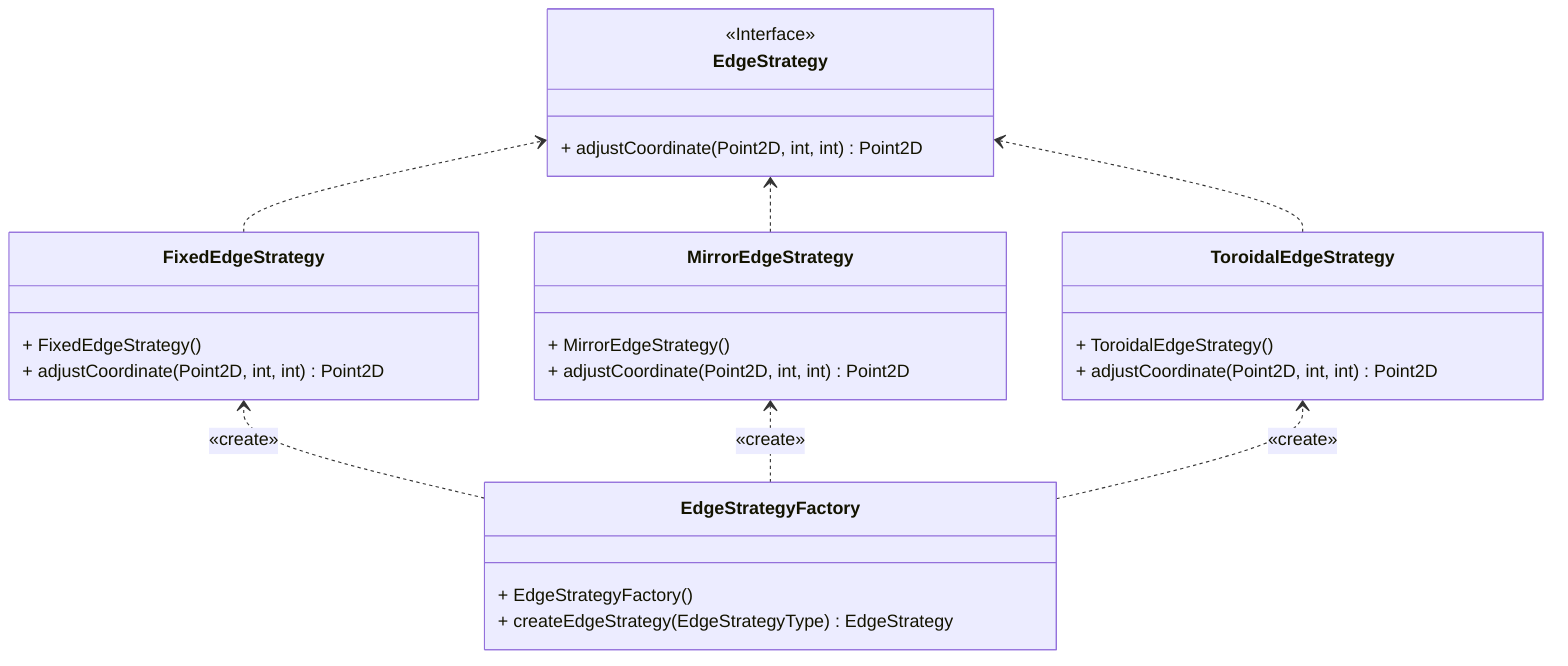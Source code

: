 classDiagram
direction BT
class EdgeStrategy {
<<Interface>>
  + adjustCoordinate(Point2D, int, int) Point2D
}
class EdgeStrategyFactory {
  + EdgeStrategyFactory() 
  + createEdgeStrategy(EdgeStrategyType) EdgeStrategy
}
class FixedEdgeStrategy {
  + FixedEdgeStrategy() 
  + adjustCoordinate(Point2D, int, int) Point2D
}
class MirrorEdgeStrategy {
  + MirrorEdgeStrategy() 
  + adjustCoordinate(Point2D, int, int) Point2D
}
class ToroidalEdgeStrategy {
  + ToroidalEdgeStrategy() 
  + adjustCoordinate(Point2D, int, int) Point2D
}

EdgeStrategyFactory  ..>  FixedEdgeStrategy : «create»
EdgeStrategyFactory  ..>  MirrorEdgeStrategy : «create»
EdgeStrategyFactory  ..>  ToroidalEdgeStrategy : «create»
FixedEdgeStrategy  ..>  EdgeStrategy 
MirrorEdgeStrategy  ..>  EdgeStrategy 
ToroidalEdgeStrategy  ..>  EdgeStrategy